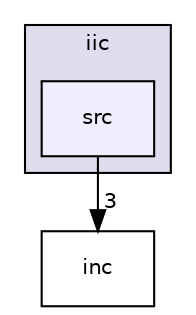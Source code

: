 digraph "fpsoc/driver/ps_driver/iic/src" {
  compound=true
  node [ fontsize="10", fontname="Helvetica"];
  edge [ labelfontsize="10", labelfontname="Helvetica"];
  subgraph clusterdir_31db14f590838de67739a562f9834602 {
    graph [ bgcolor="#ddddee", pencolor="black", label="iic" fontname="Helvetica", fontsize="10", URL="dir_31db14f590838de67739a562f9834602.html"]
  dir_635e472b8fc1c696fd4e37a189245f94 [shape=box, label="src", style="filled", fillcolor="#eeeeff", pencolor="black", URL="dir_635e472b8fc1c696fd4e37a189245f94.html"];
  }
  dir_ee4ac9e2cb0aefbf22de562c0a6f1738 [shape=box label="inc" URL="dir_ee4ac9e2cb0aefbf22de562c0a6f1738.html"];
  dir_635e472b8fc1c696fd4e37a189245f94->dir_ee4ac9e2cb0aefbf22de562c0a6f1738 [headlabel="3", labeldistance=1.5 headhref="dir_000006_000005.html"];
}
